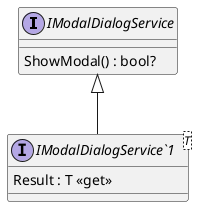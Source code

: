 @startuml
interface IModalDialogService {
    ShowModal() : bool?
}
interface "IModalDialogService`1"<T> {
    Result : T <<get>>
}
IModalDialogService <|-- "IModalDialogService`1"
@enduml
